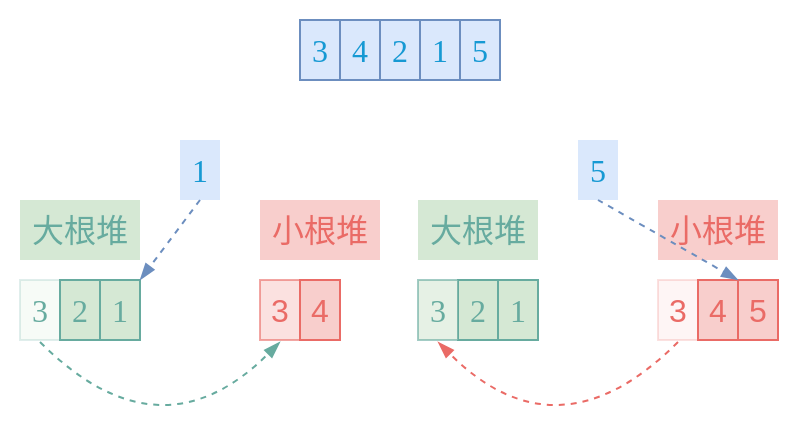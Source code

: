 <mxfile version="16.5.2" type="device"><diagram id="YD0u7UN9EJYYugxKoI5W" name="Page-1"><mxGraphModel dx="991" dy="570" grid="1" gridSize="10" guides="1" tooltips="1" connect="1" arrows="1" fold="1" page="1" pageScale="1" pageWidth="850" pageHeight="1100" math="0" shadow="0"><root><mxCell id="0"/><mxCell id="1" parent="0"/><mxCell id="t-7tXXr21nTq31Ron1WI-1" value="&lt;font style=&quot;font-size: 16px&quot; face=&quot;Monaco&quot; data-font-src=&quot;https://fonts.googleapis.com/css?family=Monaco&quot; color=&quot;#67ab9f&quot;&gt;3&lt;/font&gt;" style="rounded=0;whiteSpace=wrap;html=1;fillColor=#d5e8d4;strokeColor=#67AB9F;opacity=20;" vertex="1" parent="1"><mxGeometry x="200" y="250" width="20" height="30" as="geometry"/></mxCell><mxCell id="t-7tXXr21nTq31Ron1WI-2" value="&lt;font color=&quot;#ea6b66&quot; style=&quot;font-size: 16px&quot;&gt;3&lt;/font&gt;" style="rounded=0;whiteSpace=wrap;html=1;fillColor=#f8cecc;strokeColor=#EA6B66;opacity=60;" vertex="1" parent="1"><mxGeometry x="320" y="250" width="20" height="30" as="geometry"/></mxCell><mxCell id="t-7tXXr21nTq31Ron1WI-3" value="&lt;font color=&quot;#67ab9f&quot; face=&quot;Monaco&quot;&gt;&lt;span style=&quot;font-size: 16px&quot;&gt;大根堆&lt;/span&gt;&lt;/font&gt;" style="rounded=0;whiteSpace=wrap;html=1;fillColor=#d5e8d4;strokeColor=none;" vertex="1" parent="1"><mxGeometry x="200" y="210" width="60" height="30" as="geometry"/></mxCell><mxCell id="t-7tXXr21nTq31Ron1WI-4" value="&lt;font face=&quot;Monaco&quot; color=&quot;#ea6b66&quot;&gt;&lt;span style=&quot;font-size: 16px&quot;&gt;小根堆&lt;/span&gt;&lt;/font&gt;" style="rounded=0;whiteSpace=wrap;html=1;fillColor=#f8cecc;strokeColor=none;" vertex="1" parent="1"><mxGeometry x="320" y="210" width="60" height="30" as="geometry"/></mxCell><mxCell id="t-7tXXr21nTq31Ron1WI-5" value="&lt;font style=&quot;font-size: 16px&quot; face=&quot;Monaco&quot; data-font-src=&quot;https://fonts.googleapis.com/css?family=Monaco&quot; color=&quot;#1699d3&quot;&gt;3&lt;/font&gt;" style="rounded=0;whiteSpace=wrap;html=1;fillColor=#dae8fc;strokeColor=#6c8ebf;" vertex="1" parent="1"><mxGeometry x="340" y="120" width="20" height="30" as="geometry"/></mxCell><mxCell id="t-7tXXr21nTq31Ron1WI-6" value="&lt;font style=&quot;font-size: 16px&quot; face=&quot;Monaco&quot; data-font-src=&quot;https://fonts.googleapis.com/css?family=Monaco&quot; color=&quot;#1699d3&quot;&gt;4&lt;/font&gt;" style="rounded=0;whiteSpace=wrap;html=1;fillColor=#dae8fc;strokeColor=#6c8ebf;" vertex="1" parent="1"><mxGeometry x="360" y="120" width="20" height="30" as="geometry"/></mxCell><mxCell id="t-7tXXr21nTq31Ron1WI-7" value="&lt;span style=&quot;color: rgb(22 , 153 , 211) ; font-family: &amp;#34;monaco&amp;#34; ; font-size: 16px&quot;&gt;2&lt;/span&gt;" style="rounded=0;whiteSpace=wrap;html=1;fillColor=#dae8fc;strokeColor=#6c8ebf;" vertex="1" parent="1"><mxGeometry x="380" y="120" width="20" height="30" as="geometry"/></mxCell><mxCell id="t-7tXXr21nTq31Ron1WI-8" value="&lt;font style=&quot;font-size: 16px&quot; face=&quot;Monaco&quot; data-font-src=&quot;https://fonts.googleapis.com/css?family=Monaco&quot; color=&quot;#1699d3&quot;&gt;1&lt;/font&gt;" style="rounded=0;whiteSpace=wrap;html=1;fillColor=#dae8fc;strokeColor=#6c8ebf;" vertex="1" parent="1"><mxGeometry x="400" y="120" width="20" height="30" as="geometry"/></mxCell><mxCell id="t-7tXXr21nTq31Ron1WI-9" value="&lt;font style=&quot;font-size: 16px&quot; face=&quot;Monaco&quot; data-font-src=&quot;https://fonts.googleapis.com/css?family=Monaco&quot; color=&quot;#1699d3&quot;&gt;5&lt;/font&gt;" style="rounded=0;whiteSpace=wrap;html=1;fillColor=#dae8fc;strokeColor=#6c8ebf;" vertex="1" parent="1"><mxGeometry x="420" y="120" width="20" height="30" as="geometry"/></mxCell><mxCell id="t-7tXXr21nTq31Ron1WI-10" value="&lt;font style=&quot;font-size: 16px&quot; face=&quot;Monaco&quot; data-font-src=&quot;https://fonts.googleapis.com/css?family=Monaco&quot; color=&quot;#67ab9f&quot;&gt;1&lt;/font&gt;" style="rounded=0;whiteSpace=wrap;html=1;fillColor=#d5e8d4;strokeColor=#67AB9F;" vertex="1" parent="1"><mxGeometry x="240" y="250" width="20" height="30" as="geometry"/></mxCell><mxCell id="t-7tXXr21nTq31Ron1WI-11" value="&lt;font style=&quot;font-size: 16px&quot; face=&quot;Monaco&quot; data-font-src=&quot;https://fonts.googleapis.com/css?family=Monaco&quot; color=&quot;#67ab9f&quot;&gt;2&lt;/font&gt;" style="rounded=0;whiteSpace=wrap;html=1;fillColor=#d5e8d4;strokeColor=#67AB9F;" vertex="1" parent="1"><mxGeometry x="220" y="250" width="20" height="30" as="geometry"/></mxCell><mxCell id="t-7tXXr21nTq31Ron1WI-13" value="&lt;font color=&quot;#ea6b66&quot; style=&quot;font-size: 16px&quot;&gt;4&lt;/font&gt;" style="rounded=0;whiteSpace=wrap;html=1;fillColor=#f8cecc;strokeColor=#EA6B66;" vertex="1" parent="1"><mxGeometry x="340" y="250" width="20" height="30" as="geometry"/></mxCell><mxCell id="t-7tXXr21nTq31Ron1WI-14" value="" style="endArrow=blockThin;html=1;fontSize=16;fontColor=#1699D3;curved=1;entryX=0.5;entryY=1;entryDx=0;entryDy=0;exitX=0.5;exitY=1;exitDx=0;exitDy=0;endFill=1;strokeColor=#67AB9F;dashed=1;" edge="1" parent="1"><mxGeometry width="50" height="50" relative="1" as="geometry"><mxPoint x="210" y="281" as="sourcePoint"/><mxPoint x="330" y="281" as="targetPoint"/><Array as="points"><mxPoint x="270" y="341"/></Array></mxGeometry></mxCell><mxCell id="t-7tXXr21nTq31Ron1WI-16" value="&lt;font color=&quot;#ea6b66&quot; style=&quot;font-size: 16px&quot;&gt;3&lt;/font&gt;" style="rounded=0;whiteSpace=wrap;html=1;fillColor=#f8cecc;strokeColor=#EA6B66;opacity=20;" vertex="1" parent="1"><mxGeometry x="519" y="250" width="20" height="30" as="geometry"/></mxCell><mxCell id="t-7tXXr21nTq31Ron1WI-17" value="&lt;font color=&quot;#67ab9f&quot; face=&quot;Monaco&quot;&gt;&lt;span style=&quot;font-size: 16px&quot;&gt;大根堆&lt;/span&gt;&lt;/font&gt;" style="rounded=0;whiteSpace=wrap;html=1;fillColor=#d5e8d4;strokeColor=none;" vertex="1" parent="1"><mxGeometry x="399" y="210" width="60" height="30" as="geometry"/></mxCell><mxCell id="t-7tXXr21nTq31Ron1WI-18" value="&lt;font face=&quot;Monaco&quot; color=&quot;#ea6b66&quot;&gt;&lt;span style=&quot;font-size: 16px&quot;&gt;小根堆&lt;/span&gt;&lt;/font&gt;" style="rounded=0;whiteSpace=wrap;html=1;fillColor=#f8cecc;strokeColor=none;" vertex="1" parent="1"><mxGeometry x="519" y="210" width="60" height="30" as="geometry"/></mxCell><mxCell id="t-7tXXr21nTq31Ron1WI-19" value="&lt;font style=&quot;font-size: 16px&quot; face=&quot;Monaco&quot; data-font-src=&quot;https://fonts.googleapis.com/css?family=Monaco&quot; color=&quot;#67ab9f&quot;&gt;1&lt;/font&gt;" style="rounded=0;whiteSpace=wrap;html=1;fillColor=#d5e8d4;strokeColor=#67AB9F;" vertex="1" parent="1"><mxGeometry x="439" y="250" width="20" height="30" as="geometry"/></mxCell><mxCell id="t-7tXXr21nTq31Ron1WI-20" value="&lt;font style=&quot;font-size: 16px&quot; face=&quot;Monaco&quot; data-font-src=&quot;https://fonts.googleapis.com/css?family=Monaco&quot; color=&quot;#67ab9f&quot;&gt;2&lt;/font&gt;" style="rounded=0;whiteSpace=wrap;html=1;fillColor=#d5e8d4;strokeColor=#67AB9F;" vertex="1" parent="1"><mxGeometry x="419" y="250" width="20" height="30" as="geometry"/></mxCell><mxCell id="t-7tXXr21nTq31Ron1WI-21" value="&lt;font color=&quot;#ea6b66&quot; style=&quot;font-size: 16px&quot;&gt;4&lt;/font&gt;" style="rounded=0;whiteSpace=wrap;html=1;fillColor=#f8cecc;strokeColor=#EA6B66;" vertex="1" parent="1"><mxGeometry x="539" y="250" width="20" height="30" as="geometry"/></mxCell><mxCell id="t-7tXXr21nTq31Ron1WI-23" value="&lt;font color=&quot;#ea6b66&quot; style=&quot;font-size: 16px&quot;&gt;5&lt;/font&gt;" style="rounded=0;whiteSpace=wrap;html=1;fillColor=#f8cecc;strokeColor=#EA6B66;" vertex="1" parent="1"><mxGeometry x="559" y="250" width="20" height="30" as="geometry"/></mxCell><mxCell id="t-7tXXr21nTq31Ron1WI-24" value="&lt;font style=&quot;font-size: 16px&quot; face=&quot;Monaco&quot; data-font-src=&quot;https://fonts.googleapis.com/css?family=Monaco&quot; color=&quot;#67ab9f&quot;&gt;3&lt;/font&gt;" style="rounded=0;whiteSpace=wrap;html=1;fillColor=#d5e8d4;strokeColor=#67AB9F;opacity=60;" vertex="1" parent="1"><mxGeometry x="399" y="250" width="20" height="30" as="geometry"/></mxCell><mxCell id="t-7tXXr21nTq31Ron1WI-25" value="" style="endArrow=blockThin;html=1;fontSize=16;fontColor=#1699D3;curved=1;entryX=0.5;entryY=1;entryDx=0;entryDy=0;exitX=0.5;exitY=1;exitDx=0;exitDy=0;endFill=1;strokeColor=#EA6B66;dashed=1;" edge="1" parent="1"><mxGeometry width="50" height="50" relative="1" as="geometry"><mxPoint x="529" y="281" as="sourcePoint"/><mxPoint x="409" y="281" as="targetPoint"/><Array as="points"><mxPoint x="469" y="341"/></Array></mxGeometry></mxCell><mxCell id="t-7tXXr21nTq31Ron1WI-27" value="&lt;span style=&quot;color: rgb(22 , 153 , 211) ; font-family: &amp;#34;monaco&amp;#34; ; font-size: 16px&quot;&gt;1&lt;/span&gt;" style="rounded=0;whiteSpace=wrap;html=1;fillColor=#dae8fc;strokeColor=none;" vertex="1" parent="1"><mxGeometry x="280" y="180" width="20" height="30" as="geometry"/></mxCell><mxCell id="t-7tXXr21nTq31Ron1WI-28" value="&lt;span style=&quot;color: rgb(22 , 153 , 211) ; font-family: &amp;#34;monaco&amp;#34; ; font-size: 16px&quot;&gt;5&lt;/span&gt;" style="rounded=0;whiteSpace=wrap;html=1;fillColor=#dae8fc;strokeColor=none;" vertex="1" parent="1"><mxGeometry x="479" y="180" width="20" height="30" as="geometry"/></mxCell><mxCell id="t-7tXXr21nTq31Ron1WI-29" value="" style="endArrow=blockThin;html=1;dashed=1;fontSize=16;fontColor=#1699D3;strokeColor=#6c8ebf;curved=1;endFill=1;exitX=0.5;exitY=1;exitDx=0;exitDy=0;fillColor=#dae8fc;" edge="1" parent="1" source="t-7tXXr21nTq31Ron1WI-27"><mxGeometry width="50" height="50" relative="1" as="geometry"><mxPoint x="300" y="210" as="sourcePoint"/><mxPoint x="260" y="250" as="targetPoint"/></mxGeometry></mxCell><mxCell id="t-7tXXr21nTq31Ron1WI-30" value="" style="endArrow=blockThin;html=1;dashed=1;fontSize=16;fontColor=#1699D3;strokeColor=#6c8ebf;curved=1;endFill=1;exitX=0.5;exitY=1;exitDx=0;exitDy=0;fillColor=#dae8fc;entryX=0;entryY=0;entryDx=0;entryDy=0;" edge="1" parent="1" target="t-7tXXr21nTq31Ron1WI-23"><mxGeometry width="50" height="50" relative="1" as="geometry"><mxPoint x="489" y="210" as="sourcePoint"/><mxPoint x="459" y="250" as="targetPoint"/></mxGeometry></mxCell><mxCell id="t-7tXXr21nTq31Ron1WI-33" value="" style="rounded=0;whiteSpace=wrap;html=1;fontSize=16;fontColor=#1699D3;strokeColor=none;fillColor=none;opacity=60;" vertex="1" parent="1"><mxGeometry x="190" y="110" width="400" height="220" as="geometry"/></mxCell></root></mxGraphModel></diagram></mxfile>